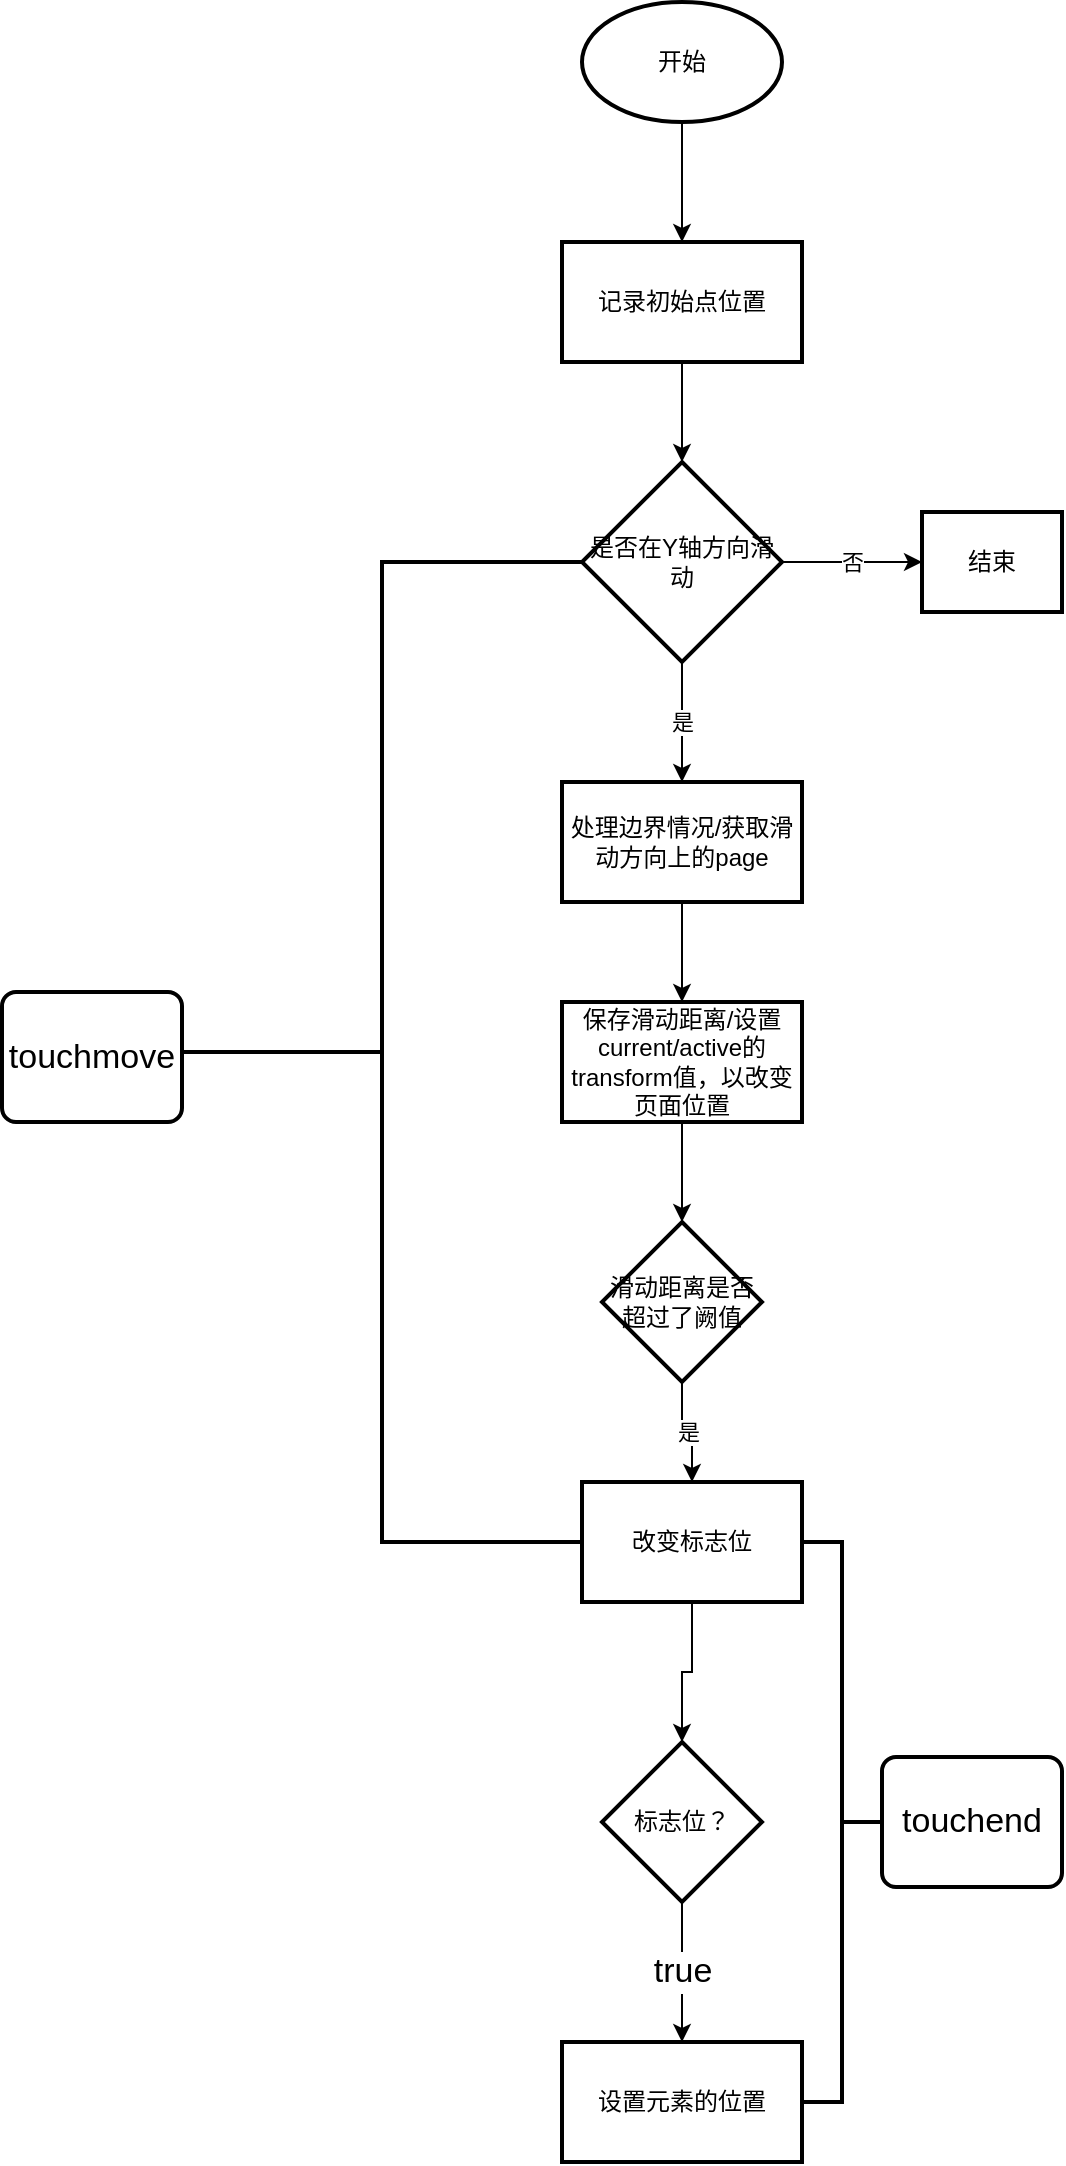<mxfile>
    <diagram id="qoGJ9L6JKuUD-AFwh87l" name="第 1 页">
        <mxGraphModel dx="330" dy="192" grid="1" gridSize="10" guides="1" tooltips="1" connect="1" arrows="1" fold="1" page="0" pageScale="1" pageWidth="827" pageHeight="1169" background="none" math="0" shadow="0">
            <root>
                <mxCell id="0"/>
                <mxCell id="1" parent="0"/>
                <mxCell id="20" value="" style="edgeStyle=orthogonalEdgeStyle;rounded=0;orthogonalLoop=1;jettySize=auto;html=1;" edge="1" parent="1" source="2" target="19">
                    <mxGeometry relative="1" as="geometry"/>
                </mxCell>
                <mxCell id="2" value="开始" style="strokeWidth=2;html=1;shape=mxgraph.flowchart.start_1;whiteSpace=wrap;" vertex="1" parent="1">
                    <mxGeometry x="440" y="10" width="100" height="60" as="geometry"/>
                </mxCell>
                <mxCell id="33" style="edgeStyle=orthogonalEdgeStyle;rounded=0;orthogonalLoop=1;jettySize=auto;html=1;exitX=0.5;exitY=1;exitDx=0;exitDy=0;entryX=0.5;entryY=0;entryDx=0;entryDy=0;" edge="1" parent="1" source="19" target="23">
                    <mxGeometry relative="1" as="geometry"/>
                </mxCell>
                <mxCell id="19" value="记录初始点位置" style="whiteSpace=wrap;html=1;strokeWidth=2;" vertex="1" parent="1">
                    <mxGeometry x="430" y="130" width="120" height="60" as="geometry"/>
                </mxCell>
                <mxCell id="21" value="是" style="edgeStyle=orthogonalEdgeStyle;rounded=0;orthogonalLoop=1;jettySize=auto;html=1;" edge="1" parent="1" source="23" target="25">
                    <mxGeometry relative="1" as="geometry"/>
                </mxCell>
                <mxCell id="22" value="否" style="edgeStyle=orthogonalEdgeStyle;rounded=0;orthogonalLoop=1;jettySize=auto;html=1;" edge="1" parent="1" source="23" target="26">
                    <mxGeometry relative="1" as="geometry"/>
                </mxCell>
                <mxCell id="23" value="是否在Y轴方向滑动" style="rhombus;whiteSpace=wrap;html=1;strokeWidth=2;" vertex="1" parent="1">
                    <mxGeometry x="440" y="240" width="100" height="100" as="geometry"/>
                </mxCell>
                <mxCell id="24" value="" style="edgeStyle=orthogonalEdgeStyle;rounded=0;orthogonalLoop=1;jettySize=auto;html=1;" edge="1" parent="1" source="25" target="28">
                    <mxGeometry relative="1" as="geometry"/>
                </mxCell>
                <mxCell id="25" value="处理边界情况/获取滑动方向上的page" style="whiteSpace=wrap;html=1;strokeWidth=2;" vertex="1" parent="1">
                    <mxGeometry x="430" y="400" width="120" height="60" as="geometry"/>
                </mxCell>
                <mxCell id="26" value="结束" style="whiteSpace=wrap;html=1;strokeWidth=2;" vertex="1" parent="1">
                    <mxGeometry x="610" y="265" width="70" height="50" as="geometry"/>
                </mxCell>
                <mxCell id="27" value="" style="edgeStyle=orthogonalEdgeStyle;rounded=0;orthogonalLoop=1;jettySize=auto;html=1;" edge="1" parent="1" source="28" target="30">
                    <mxGeometry relative="1" as="geometry"/>
                </mxCell>
                <mxCell id="28" value="保存滑动距离/设置current/active的transform值，以改变页面位置" style="whiteSpace=wrap;html=1;strokeWidth=2;" vertex="1" parent="1">
                    <mxGeometry x="430" y="510" width="120" height="60" as="geometry"/>
                </mxCell>
                <mxCell id="29" value="是" style="edgeStyle=orthogonalEdgeStyle;rounded=0;orthogonalLoop=1;jettySize=auto;html=1;" edge="1" parent="1" source="30" target="31">
                    <mxGeometry relative="1" as="geometry"/>
                </mxCell>
                <mxCell id="30" value="滑动距离是否超过了阙值" style="rhombus;whiteSpace=wrap;html=1;strokeWidth=2;" vertex="1" parent="1">
                    <mxGeometry x="450" y="620" width="80" height="80" as="geometry"/>
                </mxCell>
                <mxCell id="40" value="" style="edgeStyle=orthogonalEdgeStyle;rounded=0;orthogonalLoop=1;jettySize=auto;html=1;fontSize=17;" edge="1" parent="1" source="31" target="39">
                    <mxGeometry relative="1" as="geometry"/>
                </mxCell>
                <mxCell id="31" value="改变标志位" style="whiteSpace=wrap;html=1;strokeWidth=2;" vertex="1" parent="1">
                    <mxGeometry x="440" y="750" width="110" height="60" as="geometry"/>
                </mxCell>
                <mxCell id="34" value="" style="strokeWidth=2;html=1;shape=mxgraph.flowchart.annotation_2;align=left;labelPosition=right;pointerEvents=1;" vertex="1" parent="1">
                    <mxGeometry x="240" y="290" width="200" height="490" as="geometry"/>
                </mxCell>
                <mxCell id="38" value="touchmove" style="rounded=1;whiteSpace=wrap;html=1;absoluteArcSize=1;arcSize=14;strokeWidth=2;fontSize=17;" vertex="1" parent="1">
                    <mxGeometry x="150" y="505" width="90" height="65" as="geometry"/>
                </mxCell>
                <mxCell id="42" value="true" style="edgeStyle=orthogonalEdgeStyle;rounded=0;orthogonalLoop=1;jettySize=auto;html=1;fontSize=17;" edge="1" parent="1" source="39" target="41">
                    <mxGeometry relative="1" as="geometry"/>
                </mxCell>
                <mxCell id="39" value="标志位？" style="rhombus;whiteSpace=wrap;html=1;strokeWidth=2;" vertex="1" parent="1">
                    <mxGeometry x="450" y="880" width="80" height="80" as="geometry"/>
                </mxCell>
                <mxCell id="41" value="设置元素的位置" style="whiteSpace=wrap;html=1;strokeWidth=2;" vertex="1" parent="1">
                    <mxGeometry x="430" y="1030" width="120" height="60" as="geometry"/>
                </mxCell>
                <mxCell id="43" value="" style="strokeWidth=2;html=1;shape=mxgraph.flowchart.annotation_2;align=left;labelPosition=right;pointerEvents=1;fontSize=17;rotation=-180;" vertex="1" parent="1">
                    <mxGeometry x="550" y="780" width="40" height="280" as="geometry"/>
                </mxCell>
                <mxCell id="44" value="touchend" style="rounded=1;whiteSpace=wrap;html=1;absoluteArcSize=1;arcSize=14;strokeWidth=2;fontSize=17;" vertex="1" parent="1">
                    <mxGeometry x="590" y="887.5" width="90" height="65" as="geometry"/>
                </mxCell>
            </root>
        </mxGraphModel>
    </diagram>
</mxfile>